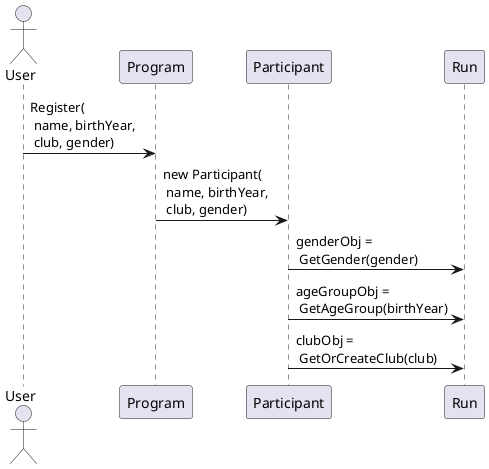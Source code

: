 ﻿@startuml

actor User

User -> Program : Register(\n name, birthYear, \n club, gender)
Program -> Participant: new Participant(\n name, birthYear, \n club, gender)
Participant -> Run: genderObj = \n GetGender(gender)
Participant -> Run: ageGroupObj = \n GetAgeGroup(birthYear)
Participant -> Run: clubObj = \n GetOrCreateClub(club)



@enduml